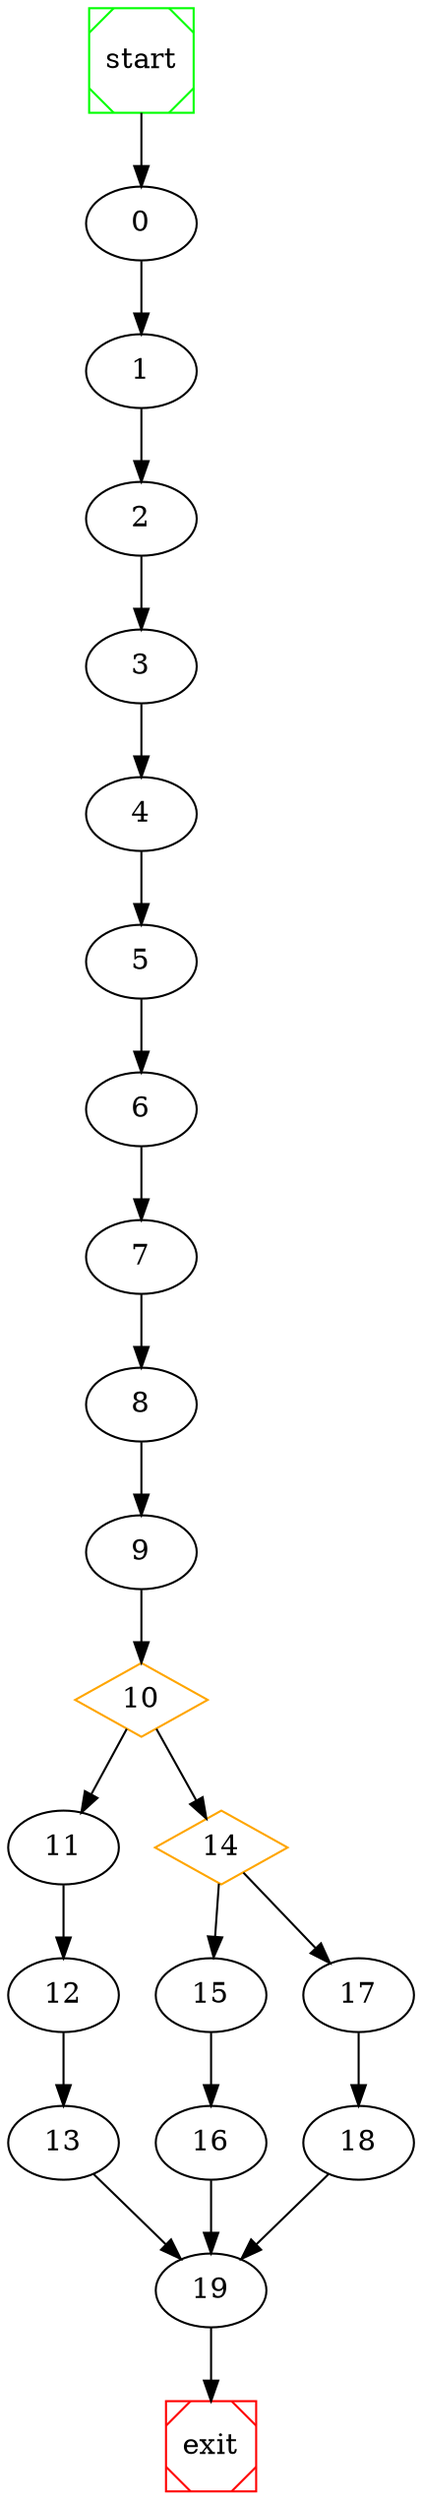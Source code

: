 # dot file created at runtime

digraph G {
	start -> 0;
	0 -> 1 ;
	1 -> 2 ;
	2 -> 3 ;
	3 -> 4 ;
	4 -> 5 ;
	5 -> 6 ;
	6 -> 7 ;
	7 -> 8 ;
	8 -> 9 ;
	10 [shape=diamond, color=orange] ;
	11 -> 12 ;
	12 -> 13 ;
	10 -> 11 ;
	14 [shape=diamond, color=orange] ;
	10 -> 14 ;
	15 -> 16 ;
	14 -> 15 ;
	17 -> 18 ;
	14 -> 17 ;
	9 -> 10 ;
	13 -> 19 ;
	18 -> 19 ;
	16 -> 19 ;
	19 -> exit;

	start [shape=Msquare, color=green];
	exit [shape=Msquare, color=red];
}